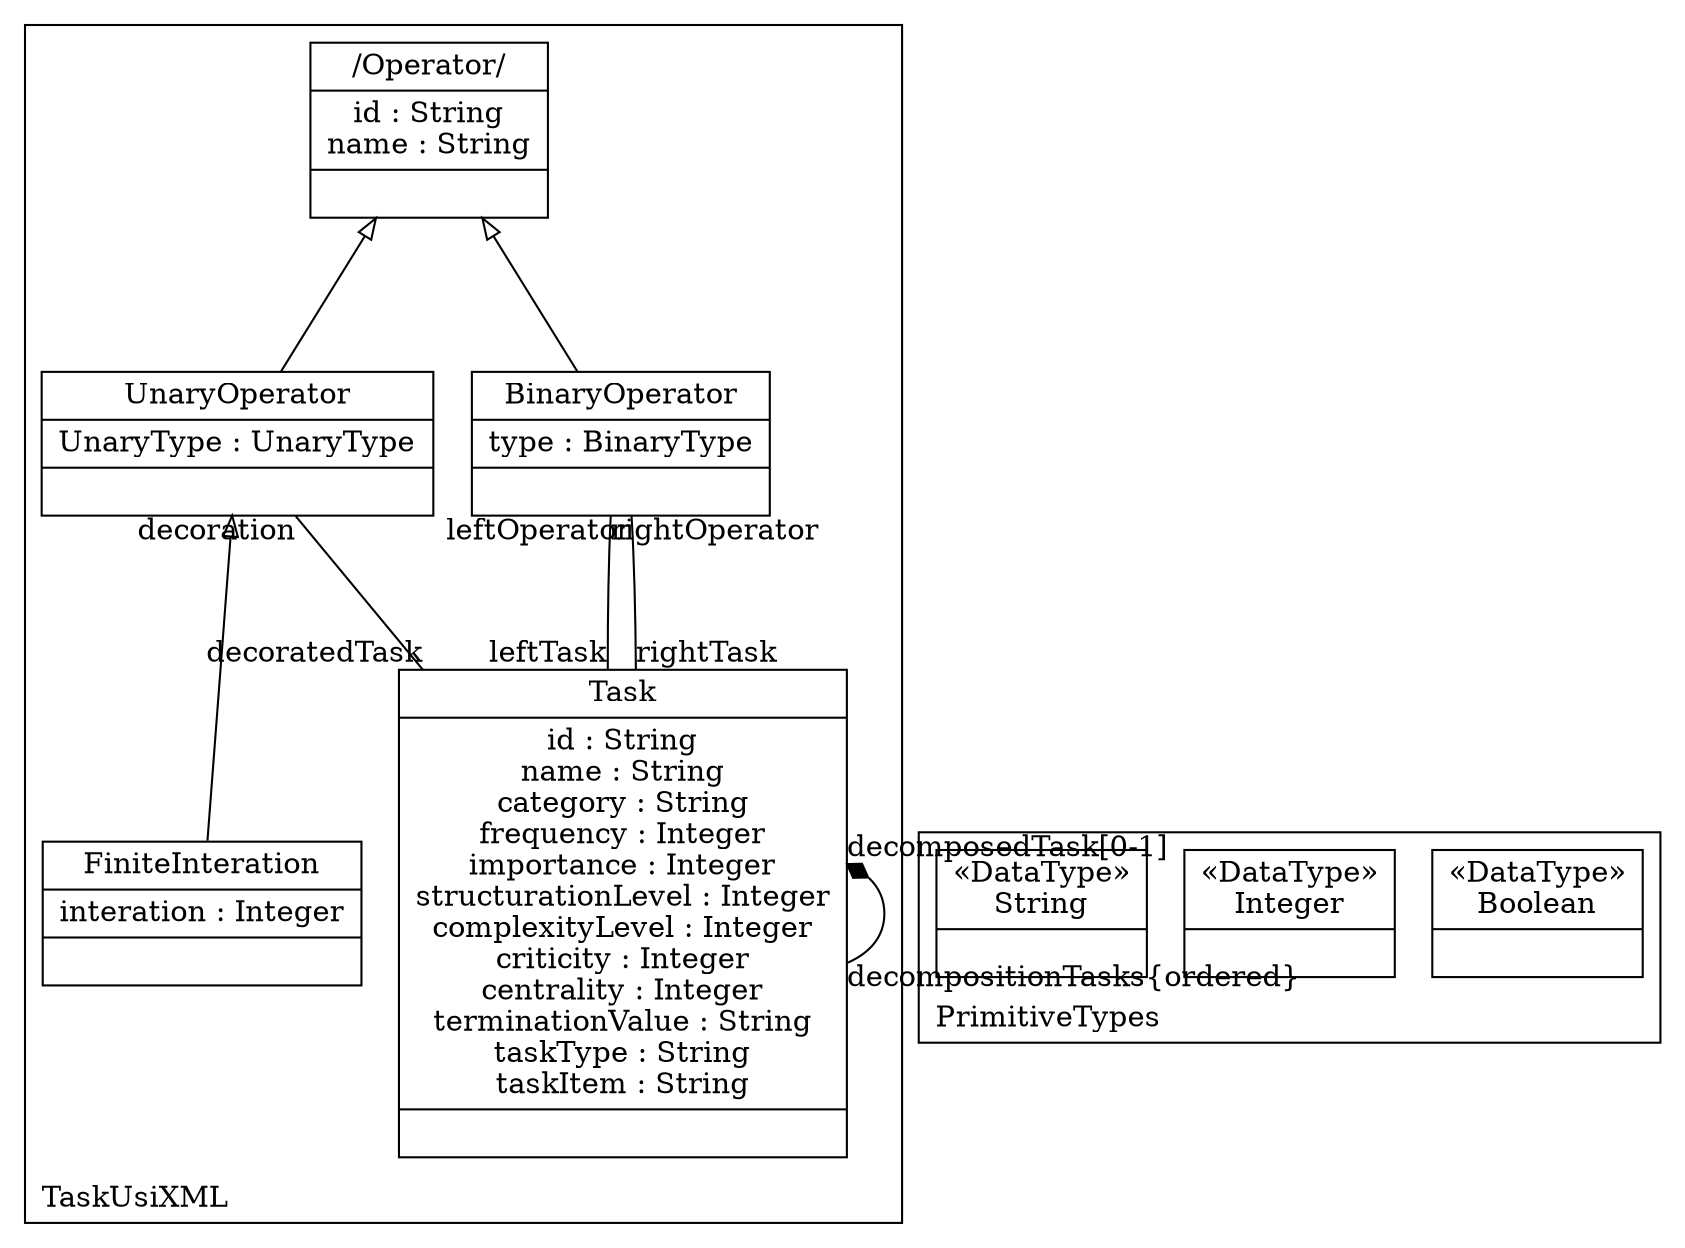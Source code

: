 digraph "KM3 Model in DOT" {
graph[rankdir=BT,labeljust=l,labelloc=t,nodeSep=0.75,compound=true];
 subgraph "cluster_TaskUsiXML"{
labelloc=t
color=black
label=TaskUsiXML
 node[shape=record];
Task[label="{Task|id : String\nname : String\ncategory : String\nfrequency : Integer\nimportance : Integer\nstructurationLevel : Integer\ncomplexityLevel : Integer\ncriticity : Integer\ncentrality : Integer\nterminationValue : String\ntaskType : String\ntaskItem : String| }"]
 Task->Task[arrowhead=diamond,arrowtail=none,headlabel="decomposedTask[0-1]",taillabel="decompositionTasks{ordered}",group=Task,minlen=2,constraint=true,]
;
 node[shape=record];
Operator[label="{/Operator/|id : String\nname : String| }"]
;
 node[shape=record];
BinaryOperator[label="{BinaryOperator|type : BinaryType| }"]
 BinaryOperator->Task[arrowhead=none,arrowtail=none,headlabel="leftTask",taillabel="rightOperator",group=Task,minlen=2,constraint=false,]
 BinaryOperator->Task[arrowhead=none,arrowtail=none,headlabel="rightTask",taillabel="leftOperator",group=Task,minlen=2,constraint=false,]
 BinaryOperator->Operator[arrowhead=onormal,group=Operator,minlen=2,constraint=true,]
;
 node[shape=record];
UnaryOperator[label="{UnaryOperator|UnaryType : UnaryType| }"]
 UnaryOperator->Task[arrowhead=none,arrowtail=none,headlabel="decoratedTask",taillabel="decoration",group=Task,minlen=2,constraint=false,]
 UnaryOperator->Operator[arrowhead=onormal,group=Operator,minlen=2,constraint=true,]
;
 node[shape=record];
FiniteInteration[label="{FiniteInteration|interation : Integer| }"]
 FiniteInteration->UnaryOperator[arrowhead=onormal,group=UnaryOperator,minlen=2,constraint=true,]
;

} subgraph "cluster_PrimitiveTypes"{
labelloc=t
color=black
label=PrimitiveTypes
 node[shape=record];
Boolean[label="{&#171;DataType&#187;\nBoolean|}"]
;
 node[shape=record];
Integer[label="{&#171;DataType&#187;\nInteger|}"]
;
 node[shape=record];
String[label="{&#171;DataType&#187;\nString|}"]
;

}
}